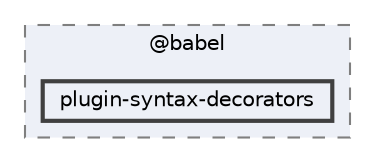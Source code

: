digraph "pkiclassroomrescheduler/src/main/frontend/node_modules/@babel/plugin-syntax-decorators"
{
 // LATEX_PDF_SIZE
  bgcolor="transparent";
  edge [fontname=Helvetica,fontsize=10,labelfontname=Helvetica,labelfontsize=10];
  node [fontname=Helvetica,fontsize=10,shape=box,height=0.2,width=0.4];
  compound=true
  subgraph clusterdir_bc8070c8b402176472541bb6f0cba6df {
    graph [ bgcolor="#edf0f7", pencolor="grey50", label="@babel", fontname=Helvetica,fontsize=10 style="filled,dashed", URL="dir_bc8070c8b402176472541bb6f0cba6df.html",tooltip=""]
  dir_ebdb22017dd82362e25605d4f1257b65 [label="plugin-syntax-decorators", fillcolor="#edf0f7", color="grey25", style="filled,bold", URL="dir_ebdb22017dd82362e25605d4f1257b65.html",tooltip=""];
  }
}
